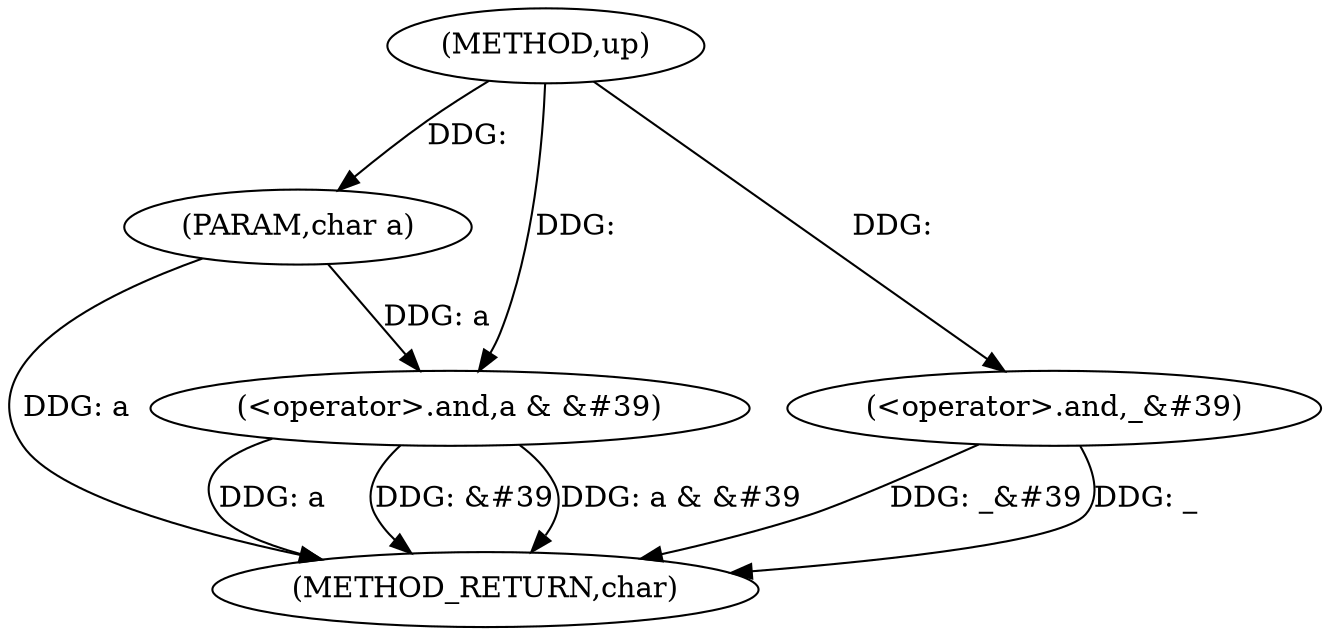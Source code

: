 digraph "up" {  
"1000337" [label = "(METHOD,up)" ]
"1000347" [label = "(METHOD_RETURN,char)" ]
"1000338" [label = "(PARAM,char a)" ]
"1000340" [label = "(<operator>.and,a & &#39)" ]
"1000344" [label = "(<operator>.and,_&#39)" ]
  "1000338" -> "1000347"  [ label = "DDG: a"] 
  "1000340" -> "1000347"  [ label = "DDG: a"] 
  "1000340" -> "1000347"  [ label = "DDG: &#39"] 
  "1000340" -> "1000347"  [ label = "DDG: a & &#39"] 
  "1000344" -> "1000347"  [ label = "DDG: _&#39"] 
  "1000344" -> "1000347"  [ label = "DDG: _"] 
  "1000337" -> "1000338"  [ label = "DDG: "] 
  "1000338" -> "1000340"  [ label = "DDG: a"] 
  "1000337" -> "1000340"  [ label = "DDG: "] 
  "1000337" -> "1000344"  [ label = "DDG: "] 
}
